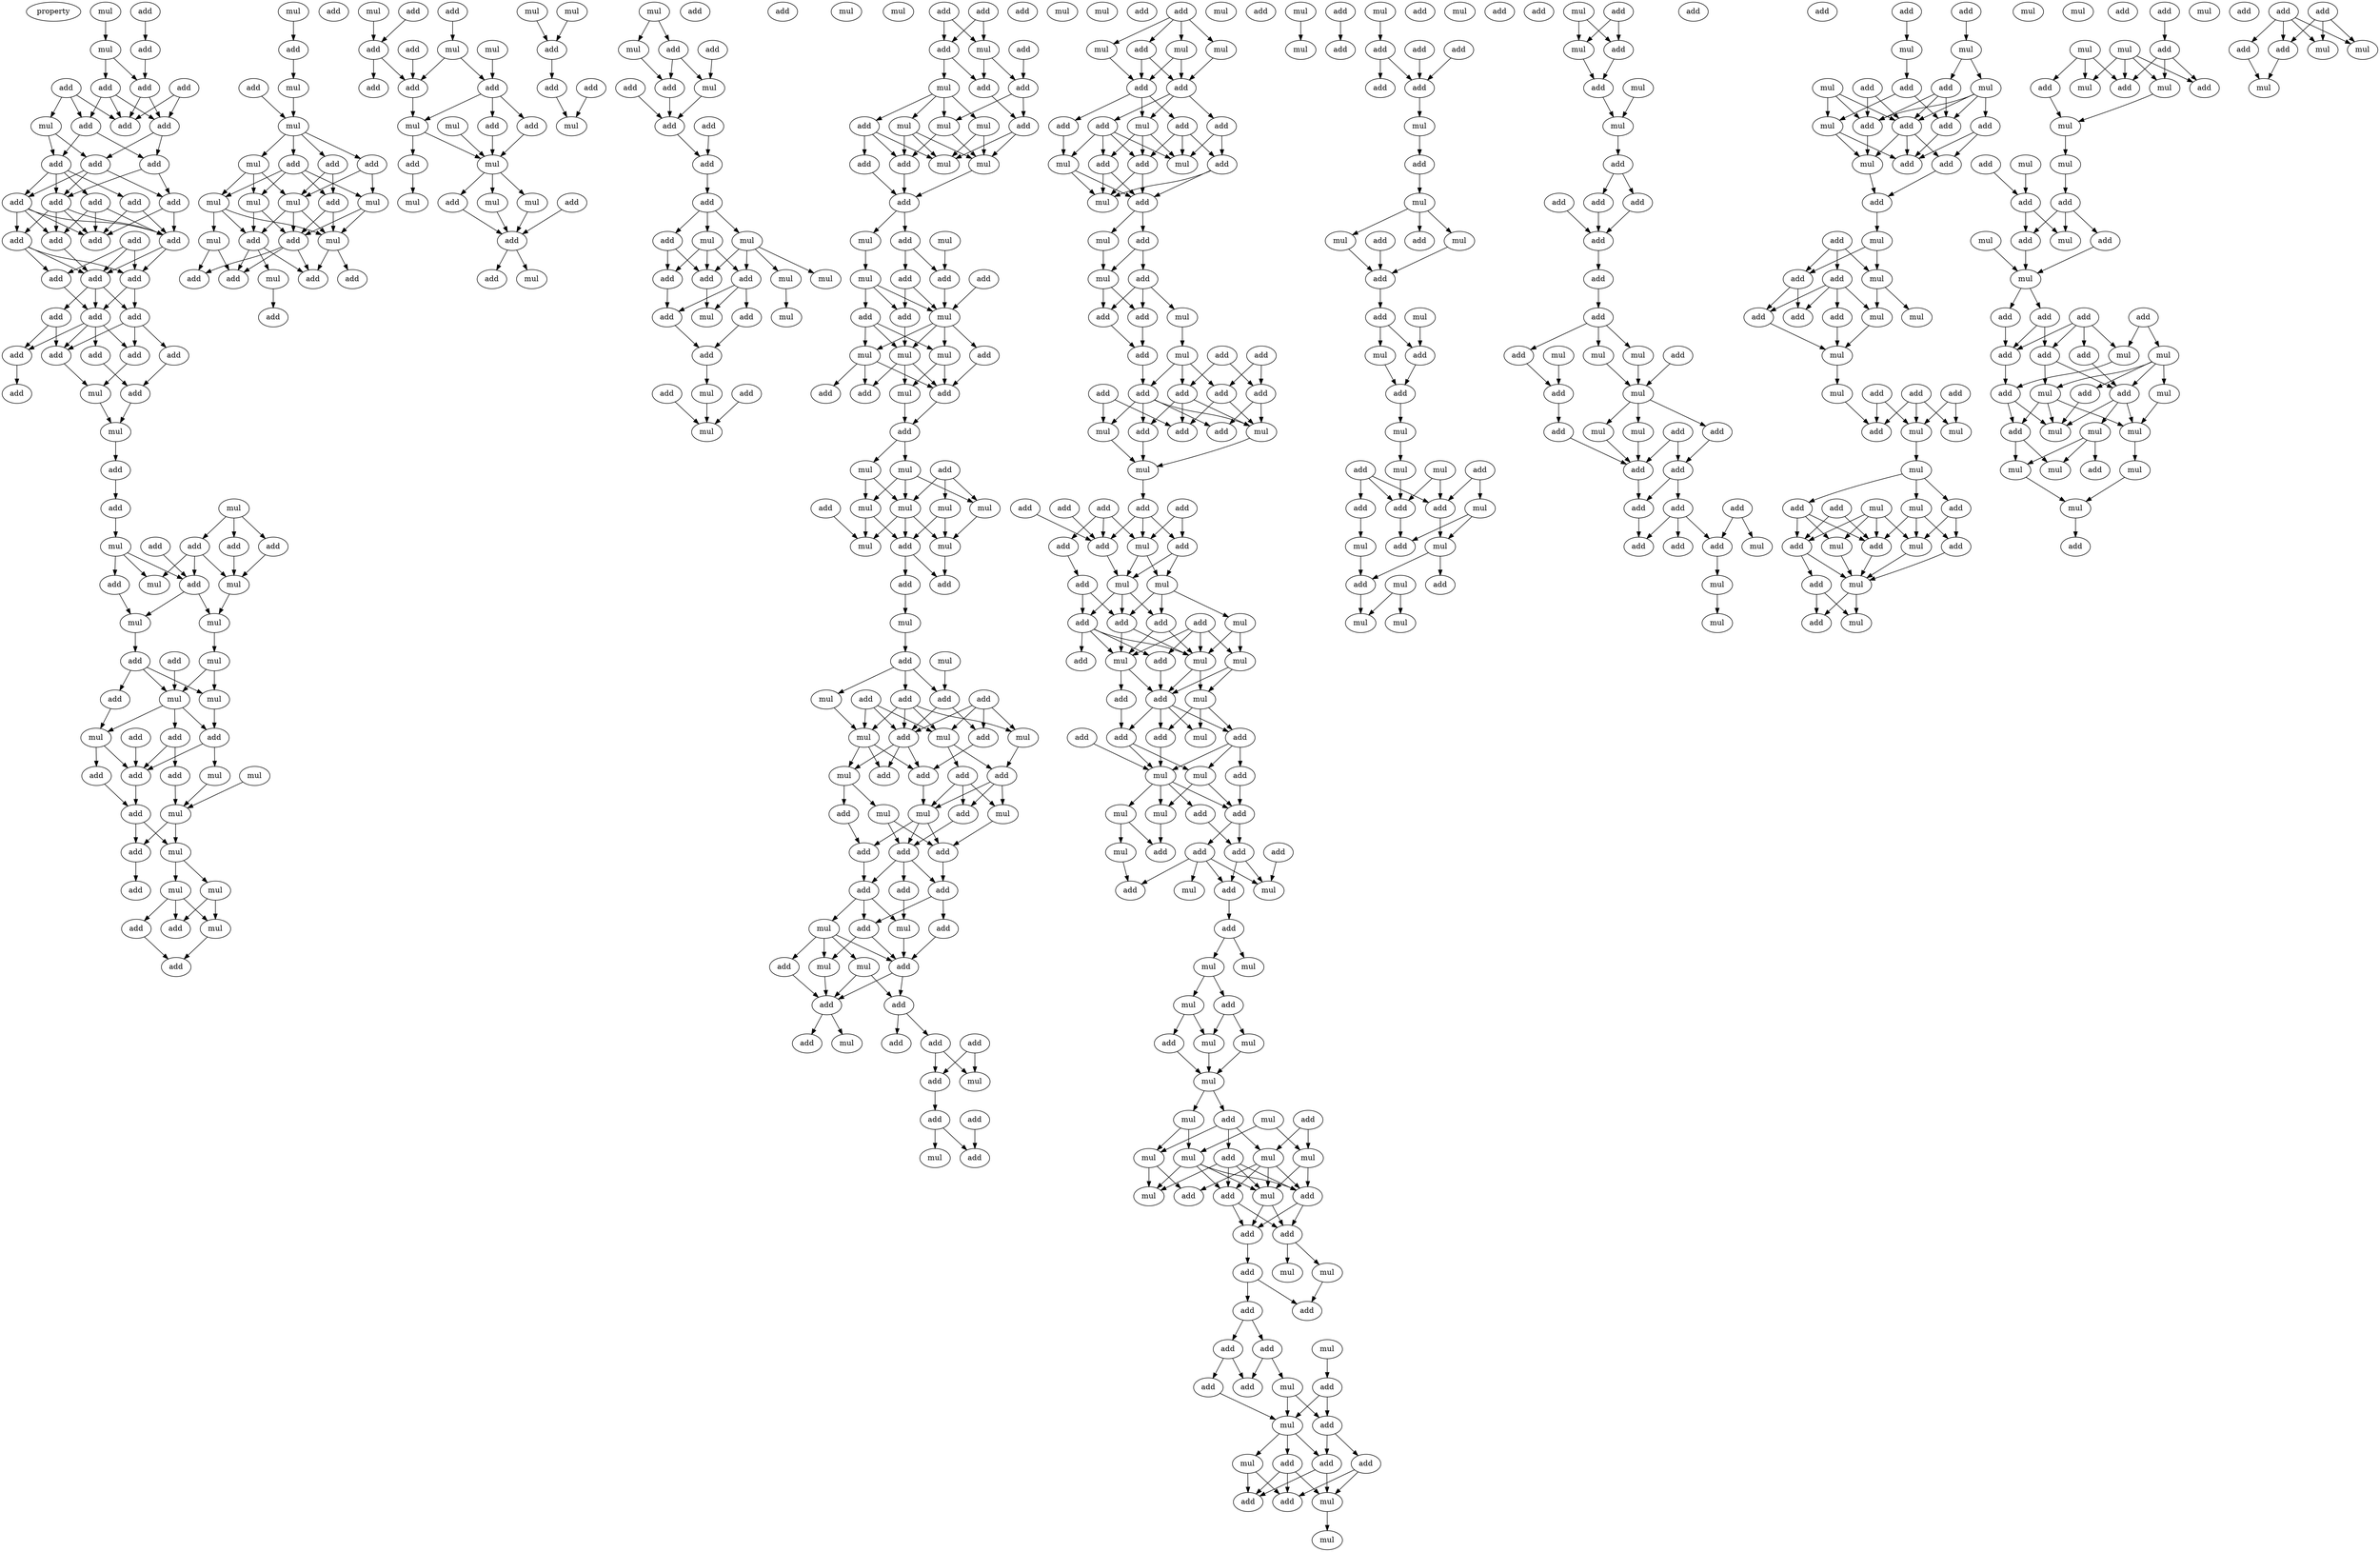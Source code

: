 digraph {
    node [fontcolor=black]
    property [mul=2,lf=1.6]
    0 [ label = mul ];
    1 [ label = add ];
    2 [ label = mul ];
    3 [ label = add ];
    4 [ label = add ];
    5 [ label = add ];
    6 [ label = add ];
    7 [ label = add ];
    8 [ label = add ];
    9 [ label = add ];
    10 [ label = mul ];
    11 [ label = add ];
    12 [ label = add ];
    13 [ label = add ];
    14 [ label = add ];
    15 [ label = add ];
    16 [ label = add ];
    17 [ label = add ];
    18 [ label = add ];
    19 [ label = add ];
    20 [ label = add ];
    21 [ label = add ];
    22 [ label = add ];
    23 [ label = add ];
    24 [ label = add ];
    25 [ label = add ];
    26 [ label = add ];
    27 [ label = add ];
    28 [ label = add ];
    29 [ label = add ];
    30 [ label = add ];
    31 [ label = add ];
    32 [ label = add ];
    33 [ label = add ];
    34 [ label = add ];
    35 [ label = add ];
    36 [ label = add ];
    37 [ label = add ];
    38 [ label = mul ];
    39 [ label = mul ];
    40 [ label = add ];
    41 [ label = mul ];
    42 [ label = add ];
    43 [ label = add ];
    44 [ label = add ];
    45 [ label = add ];
    46 [ label = mul ];
    47 [ label = add ];
    48 [ label = add ];
    49 [ label = add ];
    50 [ label = mul ];
    51 [ label = mul ];
    52 [ label = mul ];
    53 [ label = mul ];
    54 [ label = add ];
    55 [ label = mul ];
    56 [ label = add ];
    57 [ label = mul ];
    58 [ label = add ];
    59 [ label = mul ];
    60 [ label = add ];
    61 [ label = add ];
    62 [ label = mul ];
    63 [ label = add ];
    64 [ label = mul ];
    65 [ label = mul ];
    66 [ label = add ];
    67 [ label = add ];
    68 [ label = add ];
    69 [ label = add ];
    70 [ label = mul ];
    71 [ label = add ];
    72 [ label = mul ];
    73 [ label = mul ];
    74 [ label = add ];
    75 [ label = mul ];
    76 [ label = mul ];
    77 [ label = add ];
    78 [ label = add ];
    79 [ label = mul ];
    80 [ label = add ];
    81 [ label = add ];
    82 [ label = add ];
    83 [ label = add ];
    84 [ label = mul ];
    85 [ label = mul ];
    86 [ label = add ];
    87 [ label = add ];
    88 [ label = add ];
    89 [ label = mul ];
    90 [ label = mul ];
    91 [ label = mul ];
    92 [ label = mul ];
    93 [ label = add ];
    94 [ label = mul ];
    95 [ label = mul ];
    96 [ label = add ];
    97 [ label = add ];
    98 [ label = mul ];
    99 [ label = add ];
    100 [ label = mul ];
    101 [ label = add ];
    102 [ label = add ];
    103 [ label = add ];
    104 [ label = add ];
    105 [ label = mul ];
    106 [ label = add ];
    107 [ label = add ];
    108 [ label = add ];
    109 [ label = mul ];
    110 [ label = add ];
    111 [ label = mul ];
    112 [ label = add ];
    113 [ label = add ];
    114 [ label = add ];
    115 [ label = mul ];
    116 [ label = add ];
    117 [ label = add ];
    118 [ label = mul ];
    119 [ label = add ];
    120 [ label = mul ];
    121 [ label = add ];
    122 [ label = mul ];
    123 [ label = add ];
    124 [ label = mul ];
    125 [ label = mul ];
    126 [ label = add ];
    127 [ label = mul ];
    128 [ label = add ];
    129 [ label = mul ];
    130 [ label = mul ];
    131 [ label = add ];
    132 [ label = add ];
    133 [ label = add ];
    134 [ label = mul ];
    135 [ label = mul ];
    136 [ label = add ];
    137 [ label = mul ];
    138 [ label = add ];
    139 [ label = add ];
    140 [ label = add ];
    141 [ label = mul ];
    142 [ label = add ];
    143 [ label = add ];
    144 [ label = add ];
    145 [ label = add ];
    146 [ label = add ];
    147 [ label = add ];
    148 [ label = mul ];
    149 [ label = add ];
    150 [ label = mul ];
    151 [ label = add ];
    152 [ label = add ];
    153 [ label = mul ];
    154 [ label = add ];
    155 [ label = mul ];
    156 [ label = mul ];
    157 [ label = mul ];
    158 [ label = add ];
    159 [ label = add ];
    160 [ label = add ];
    161 [ label = mul ];
    162 [ label = add ];
    163 [ label = mul ];
    164 [ label = add ];
    165 [ label = mul ];
    166 [ label = mul ];
    167 [ label = add ];
    168 [ label = add ];
    169 [ label = add ];
    170 [ label = mul ];
    171 [ label = add ];
    172 [ label = add ];
    173 [ label = add ];
    174 [ label = mul ];
    175 [ label = mul ];
    176 [ label = mul ];
    177 [ label = add ];
    178 [ label = add ];
    179 [ label = mul ];
    180 [ label = add ];
    181 [ label = mul ];
    182 [ label = add ];
    183 [ label = mul ];
    184 [ label = add ];
    185 [ label = add ];
    186 [ label = mul ];
    187 [ label = mul ];
    188 [ label = add ];
    189 [ label = add ];
    190 [ label = mul ];
    191 [ label = add ];
    192 [ label = add ];
    193 [ label = add ];
    194 [ label = mul ];
    195 [ label = mul ];
    196 [ label = add ];
    197 [ label = mul ];
    198 [ label = mul ];
    199 [ label = add ];
    200 [ label = mul ];
    201 [ label = add ];
    202 [ label = add ];
    203 [ label = add ];
    204 [ label = mul ];
    205 [ label = add ];
    206 [ label = mul ];
    207 [ label = mul ];
    208 [ label = mul ];
    209 [ label = add ];
    210 [ label = mul ];
    211 [ label = mul ];
    212 [ label = add ];
    213 [ label = mul ];
    214 [ label = mul ];
    215 [ label = add ];
    216 [ label = add ];
    217 [ label = add ];
    218 [ label = mul ];
    219 [ label = mul ];
    220 [ label = mul ];
    221 [ label = add ];
    222 [ label = add ];
    223 [ label = add ];
    224 [ label = add ];
    225 [ label = mul ];
    226 [ label = add ];
    227 [ label = add ];
    228 [ label = mul ];
    229 [ label = add ];
    230 [ label = mul ];
    231 [ label = mul ];
    232 [ label = add ];
    233 [ label = add ];
    234 [ label = mul ];
    235 [ label = add ];
    236 [ label = add ];
    237 [ label = add ];
    238 [ label = mul ];
    239 [ label = mul ];
    240 [ label = mul ];
    241 [ label = add ];
    242 [ label = add ];
    243 [ label = add ];
    244 [ label = add ];
    245 [ label = add ];
    246 [ label = add ];
    247 [ label = add ];
    248 [ label = add ];
    249 [ label = add ];
    250 [ label = mul ];
    251 [ label = mul ];
    252 [ label = mul ];
    253 [ label = add ];
    254 [ label = mul ];
    255 [ label = add ];
    256 [ label = add ];
    257 [ label = add ];
    258 [ label = add ];
    259 [ label = add ];
    260 [ label = add ];
    261 [ label = mul ];
    262 [ label = add ];
    263 [ label = add ];
    264 [ label = mul ];
    265 [ label = add ];
    266 [ label = add ];
    267 [ label = mul ];
    268 [ label = mul ];
    269 [ label = add ];
    270 [ label = add ];
    271 [ label = add ];
    272 [ label = add ];
    273 [ label = mul ];
    274 [ label = mul ];
    275 [ label = mul ];
    276 [ label = add ];
    277 [ label = add ];
    278 [ label = add ];
    279 [ label = add ];
    280 [ label = mul ];
    281 [ label = add ];
    282 [ label = add ];
    283 [ label = mul ];
    284 [ label = add ];
    285 [ label = add ];
    286 [ label = mul ];
    287 [ label = add ];
    288 [ label = mul ];
    289 [ label = add ];
    290 [ label = add ];
    291 [ label = mul ];
    292 [ label = add ];
    293 [ label = mul ];
    294 [ label = add ];
    295 [ label = add ];
    296 [ label = mul ];
    297 [ label = add ];
    298 [ label = add ];
    299 [ label = add ];
    300 [ label = mul ];
    301 [ label = add ];
    302 [ label = add ];
    303 [ label = add ];
    304 [ label = add ];
    305 [ label = add ];
    306 [ label = add ];
    307 [ label = add ];
    308 [ label = mul ];
    309 [ label = add ];
    310 [ label = mul ];
    311 [ label = mul ];
    312 [ label = add ];
    313 [ label = add ];
    314 [ label = add ];
    315 [ label = add ];
    316 [ label = add ];
    317 [ label = add ];
    318 [ label = add ];
    319 [ label = mul ];
    320 [ label = add ];
    321 [ label = mul ];
    322 [ label = add ];
    323 [ label = mul ];
    324 [ label = add ];
    325 [ label = add ];
    326 [ label = add ];
    327 [ label = add ];
    328 [ label = mul ];
    329 [ label = mul ];
    330 [ label = add ];
    331 [ label = add ];
    332 [ label = mul ];
    333 [ label = mul ];
    334 [ label = mul ];
    335 [ label = add ];
    336 [ label = add ];
    337 [ label = mul ];
    338 [ label = add ];
    339 [ label = add ];
    340 [ label = add ];
    341 [ label = add ];
    342 [ label = mul ];
    343 [ label = mul ];
    344 [ label = add ];
    345 [ label = add ];
    346 [ label = mul ];
    347 [ label = add ];
    348 [ label = mul ];
    349 [ label = add ];
    350 [ label = add ];
    351 [ label = add ];
    352 [ label = mul ];
    353 [ label = add ];
    354 [ label = mul ];
    355 [ label = add ];
    356 [ label = mul ];
    357 [ label = mul ];
    358 [ label = add ];
    359 [ label = add ];
    360 [ label = mul ];
    361 [ label = mul ];
    362 [ label = mul ];
    363 [ label = add ];
    364 [ label = add ];
    365 [ label = mul ];
    366 [ label = mul ];
    367 [ label = mul ];
    368 [ label = mul ];
    369 [ label = add ];
    370 [ label = mul ];
    371 [ label = add ];
    372 [ label = mul ];
    373 [ label = mul ];
    374 [ label = mul ];
    375 [ label = mul ];
    376 [ label = add ];
    377 [ label = mul ];
    378 [ label = add ];
    379 [ label = add ];
    380 [ label = mul ];
    381 [ label = add ];
    382 [ label = add ];
    383 [ label = add ];
    384 [ label = add ];
    385 [ label = mul ];
    386 [ label = mul ];
    387 [ label = add ];
    388 [ label = add ];
    389 [ label = add ];
    390 [ label = add ];
    391 [ label = mul ];
    392 [ label = add ];
    393 [ label = mul ];
    394 [ label = add ];
    395 [ label = add ];
    396 [ label = add ];
    397 [ label = mul ];
    398 [ label = add ];
    399 [ label = add ];
    400 [ label = add ];
    401 [ label = add ];
    402 [ label = mul ];
    403 [ label = add ];
    404 [ label = mul ];
    405 [ label = add ];
    406 [ label = mul ];
    407 [ label = mul ];
    408 [ label = mul ];
    409 [ label = add ];
    410 [ label = mul ];
    411 [ label = add ];
    412 [ label = add ];
    413 [ label = add ];
    414 [ label = add ];
    415 [ label = add ];
    416 [ label = add ];
    417 [ label = mul ];
    418 [ label = add ];
    419 [ label = add ];
    420 [ label = mul ];
    421 [ label = add ];
    422 [ label = mul ];
    423 [ label = add ];
    424 [ label = mul ];
    425 [ label = mul ];
    426 [ label = add ];
    427 [ label = add ];
    428 [ label = mul ];
    429 [ label = add ];
    430 [ label = mul ];
    431 [ label = add ];
    432 [ label = add ];
    433 [ label = add ];
    434 [ label = mul ];
    435 [ label = mul ];
    436 [ label = mul ];
    437 [ label = add ];
    438 [ label = add ];
    439 [ label = add ];
    440 [ label = mul ];
    441 [ label = add ];
    442 [ label = add ];
    443 [ label = mul ];
    444 [ label = add ];
    445 [ label = mul ];
    446 [ label = add ];
    447 [ label = add ];
    448 [ label = mul ];
    449 [ label = mul ];
    450 [ label = mul ];
    451 [ label = add ];
    452 [ label = mul ];
    453 [ label = mul ];
    454 [ label = add ];
    455 [ label = add ];
    456 [ label = mul ];
    457 [ label = mul ];
    458 [ label = add ];
    459 [ label = add ];
    460 [ label = add ];
    461 [ label = add ];
    462 [ label = add ];
    463 [ label = add ];
    464 [ label = add ];
    465 [ label = add ];
    466 [ label = add ];
    467 [ label = mul ];
    468 [ label = mul ];
    469 [ label = mul ];
    470 [ label = add ];
    471 [ label = add ];
    472 [ label = mul ];
    473 [ label = add ];
    474 [ label = add ];
    475 [ label = mul ];
    476 [ label = mul ];
    477 [ label = add ];
    478 [ label = add ];
    479 [ label = add ];
    480 [ label = add ];
    481 [ label = add ];
    482 [ label = add ];
    483 [ label = add ];
    484 [ label = add ];
    485 [ label = add ];
    486 [ label = mul ];
    487 [ label = add ];
    488 [ label = mul ];
    489 [ label = mul ];
    490 [ label = add ];
    491 [ label = add ];
    492 [ label = mul ];
    493 [ label = mul ];
    494 [ label = add ];
    495 [ label = mul ];
    496 [ label = mul ];
    497 [ label = add ];
    498 [ label = add ];
    499 [ label = mul ];
    500 [ label = add ];
    501 [ label = add ];
    502 [ label = add ];
    503 [ label = add ];
    504 [ label = add ];
    505 [ label = mul ];
    506 [ label = add ];
    507 [ label = add ];
    508 [ label = add ];
    509 [ label = mul ];
    510 [ label = mul ];
    511 [ label = add ];
    512 [ label = mul ];
    513 [ label = add ];
    514 [ label = mul ];
    515 [ label = add ];
    516 [ label = add ];
    517 [ label = add ];
    518 [ label = mul ];
    519 [ label = mul ];
    520 [ label = add ];
    521 [ label = add ];
    522 [ label = add ];
    523 [ label = mul ];
    524 [ label = add ];
    525 [ label = mul ];
    526 [ label = mul ];
    527 [ label = mul ];
    528 [ label = mul ];
    529 [ label = add ];
    530 [ label = mul ];
    531 [ label = add ];
    532 [ label = add ];
    533 [ label = add ];
    534 [ label = mul ];
    535 [ label = mul ];
    536 [ label = add ];
    537 [ label = add ];
    538 [ label = add ];
    539 [ label = mul ];
    540 [ label = mul ];
    541 [ label = add ];
    542 [ label = mul ];
    543 [ label = add ];
    544 [ label = add ];
    545 [ label = add ];
    546 [ label = mul ];
    547 [ label = mul ];
    548 [ label = mul ];
    549 [ label = add ];
    550 [ label = add ];
    551 [ label = mul ];
    552 [ label = add ];
    553 [ label = mul ];
    554 [ label = mul ];
    555 [ label = mul ];
    556 [ label = mul ];
    557 [ label = add ];
    558 [ label = add ];
    559 [ label = add ];
    560 [ label = add ];
    561 [ label = add ];
    562 [ label = mul ];
    563 [ label = add ];
    564 [ label = mul ];
    565 [ label = mul ];
    566 [ label = add ];
    567 [ label = add ];
    568 [ label = add ];
    569 [ label = add ];
    570 [ label = add ];
    571 [ label = mul ];
    572 [ label = add ];
    573 [ label = add ];
    574 [ label = mul ];
    575 [ label = add ];
    576 [ label = add ];
    577 [ label = mul ];
    578 [ label = mul ];
    579 [ label = add ];
    580 [ label = mul ];
    581 [ label = mul ];
    582 [ label = add ];
    583 [ label = mul ];
    584 [ label = mul ];
    585 [ label = add ];
    586 [ label = mul ];
    587 [ label = mul ];
    588 [ label = mul ];
    589 [ label = add ];
    590 [ label = add ];
    591 [ label = add ];
    592 [ label = add ];
    593 [ label = mul ];
    594 [ label = add ];
    595 [ label = mul ];
    596 [ label = mul ];
    0 -> 2 [ name = 0 ];
    1 -> 3 [ name = 1 ];
    2 -> 5 [ name = 2 ];
    2 -> 6 [ name = 3 ];
    3 -> 6 [ name = 4 ];
    4 -> 9 [ name = 5 ];
    4 -> 11 [ name = 6 ];
    5 -> 8 [ name = 7 ];
    5 -> 9 [ name = 8 ];
    5 -> 11 [ name = 9 ];
    6 -> 9 [ name = 10 ];
    6 -> 11 [ name = 11 ];
    7 -> 8 [ name = 12 ];
    7 -> 9 [ name = 13 ];
    7 -> 10 [ name = 14 ];
    8 -> 12 [ name = 15 ];
    8 -> 14 [ name = 16 ];
    10 -> 12 [ name = 17 ];
    10 -> 13 [ name = 18 ];
    11 -> 13 [ name = 19 ];
    11 -> 14 [ name = 20 ];
    12 -> 15 [ name = 21 ];
    12 -> 16 [ name = 22 ];
    12 -> 18 [ name = 23 ];
    12 -> 19 [ name = 24 ];
    13 -> 15 [ name = 25 ];
    13 -> 16 [ name = 26 ];
    13 -> 17 [ name = 27 ];
    14 -> 16 [ name = 28 ];
    14 -> 17 [ name = 29 ];
    15 -> 20 [ name = 30 ];
    15 -> 21 [ name = 31 ];
    15 -> 22 [ name = 32 ];
    15 -> 24 [ name = 33 ];
    16 -> 20 [ name = 34 ];
    16 -> 21 [ name = 35 ];
    16 -> 22 [ name = 36 ];
    16 -> 24 [ name = 37 ];
    17 -> 21 [ name = 38 ];
    17 -> 24 [ name = 39 ];
    18 -> 21 [ name = 40 ];
    18 -> 24 [ name = 41 ];
    19 -> 21 [ name = 42 ];
    19 -> 22 [ name = 43 ];
    19 -> 24 [ name = 44 ];
    20 -> 25 [ name = 45 ];
    20 -> 26 [ name = 46 ];
    20 -> 27 [ name = 47 ];
    22 -> 26 [ name = 48 ];
    23 -> 25 [ name = 49 ];
    23 -> 26 [ name = 50 ];
    23 -> 27 [ name = 51 ];
    24 -> 25 [ name = 52 ];
    24 -> 26 [ name = 53 ];
    25 -> 28 [ name = 54 ];
    25 -> 30 [ name = 55 ];
    26 -> 28 [ name = 56 ];
    26 -> 29 [ name = 57 ];
    26 -> 30 [ name = 58 ];
    27 -> 28 [ name = 59 ];
    28 -> 31 [ name = 60 ];
    28 -> 32 [ name = 61 ];
    28 -> 33 [ name = 62 ];
    28 -> 35 [ name = 63 ];
    29 -> 32 [ name = 64 ];
    29 -> 35 [ name = 65 ];
    30 -> 33 [ name = 66 ];
    30 -> 34 [ name = 67 ];
    30 -> 35 [ name = 68 ];
    31 -> 36 [ name = 69 ];
    32 -> 37 [ name = 70 ];
    33 -> 38 [ name = 71 ];
    34 -> 36 [ name = 72 ];
    35 -> 38 [ name = 73 ];
    36 -> 39 [ name = 74 ];
    38 -> 39 [ name = 75 ];
    39 -> 40 [ name = 76 ];
    40 -> 42 [ name = 77 ];
    41 -> 44 [ name = 78 ];
    41 -> 45 [ name = 79 ];
    41 -> 47 [ name = 80 ];
    42 -> 46 [ name = 81 ];
    43 -> 49 [ name = 82 ];
    44 -> 49 [ name = 83 ];
    44 -> 50 [ name = 84 ];
    44 -> 51 [ name = 85 ];
    45 -> 50 [ name = 86 ];
    46 -> 48 [ name = 87 ];
    46 -> 49 [ name = 88 ];
    46 -> 51 [ name = 89 ];
    47 -> 50 [ name = 90 ];
    48 -> 52 [ name = 91 ];
    49 -> 52 [ name = 92 ];
    49 -> 53 [ name = 93 ];
    50 -> 53 [ name = 94 ];
    52 -> 54 [ name = 95 ];
    53 -> 55 [ name = 96 ];
    54 -> 57 [ name = 97 ];
    54 -> 58 [ name = 98 ];
    54 -> 59 [ name = 99 ];
    55 -> 57 [ name = 100 ];
    55 -> 59 [ name = 101 ];
    56 -> 57 [ name = 102 ];
    57 -> 61 [ name = 103 ];
    57 -> 62 [ name = 104 ];
    57 -> 63 [ name = 105 ];
    58 -> 62 [ name = 106 ];
    59 -> 63 [ name = 107 ];
    60 -> 66 [ name = 108 ];
    61 -> 66 [ name = 109 ];
    61 -> 67 [ name = 110 ];
    62 -> 66 [ name = 111 ];
    62 -> 68 [ name = 112 ];
    63 -> 64 [ name = 113 ];
    63 -> 66 [ name = 114 ];
    64 -> 70 [ name = 115 ];
    65 -> 70 [ name = 116 ];
    66 -> 69 [ name = 117 ];
    67 -> 70 [ name = 118 ];
    68 -> 69 [ name = 119 ];
    69 -> 71 [ name = 120 ];
    69 -> 72 [ name = 121 ];
    70 -> 71 [ name = 122 ];
    70 -> 72 [ name = 123 ];
    71 -> 74 [ name = 124 ];
    72 -> 73 [ name = 125 ];
    72 -> 75 [ name = 126 ];
    73 -> 76 [ name = 127 ];
    73 -> 77 [ name = 128 ];
    73 -> 78 [ name = 129 ];
    75 -> 76 [ name = 130 ];
    75 -> 78 [ name = 131 ];
    76 -> 80 [ name = 132 ];
    77 -> 80 [ name = 133 ];
    79 -> 81 [ name = 134 ];
    81 -> 84 [ name = 135 ];
    83 -> 85 [ name = 136 ];
    84 -> 85 [ name = 137 ];
    85 -> 86 [ name = 138 ];
    85 -> 87 [ name = 139 ];
    85 -> 88 [ name = 140 ];
    85 -> 89 [ name = 141 ];
    86 -> 90 [ name = 142 ];
    86 -> 91 [ name = 143 ];
    86 -> 92 [ name = 144 ];
    86 -> 93 [ name = 145 ];
    87 -> 93 [ name = 146 ];
    87 -> 94 [ name = 147 ];
    88 -> 92 [ name = 148 ];
    88 -> 94 [ name = 149 ];
    89 -> 90 [ name = 150 ];
    89 -> 91 [ name = 151 ];
    89 -> 94 [ name = 152 ];
    90 -> 96 [ name = 153 ];
    90 -> 97 [ name = 154 ];
    91 -> 95 [ name = 155 ];
    91 -> 96 [ name = 156 ];
    91 -> 98 [ name = 157 ];
    92 -> 97 [ name = 158 ];
    92 -> 98 [ name = 159 ];
    93 -> 97 [ name = 160 ];
    93 -> 98 [ name = 161 ];
    94 -> 96 [ name = 162 ];
    94 -> 97 [ name = 163 ];
    94 -> 98 [ name = 164 ];
    95 -> 101 [ name = 165 ];
    95 -> 102 [ name = 166 ];
    96 -> 100 [ name = 167 ];
    96 -> 102 [ name = 168 ];
    96 -> 103 [ name = 169 ];
    97 -> 101 [ name = 170 ];
    97 -> 102 [ name = 171 ];
    97 -> 103 [ name = 172 ];
    98 -> 99 [ name = 173 ];
    98 -> 103 [ name = 174 ];
    100 -> 104 [ name = 175 ];
    105 -> 110 [ name = 176 ];
    106 -> 109 [ name = 177 ];
    107 -> 110 [ name = 178 ];
    108 -> 113 [ name = 179 ];
    109 -> 112 [ name = 180 ];
    109 -> 113 [ name = 181 ];
    110 -> 113 [ name = 182 ];
    110 -> 114 [ name = 183 ];
    111 -> 112 [ name = 184 ];
    112 -> 116 [ name = 185 ];
    112 -> 117 [ name = 186 ];
    112 -> 118 [ name = 187 ];
    113 -> 118 [ name = 188 ];
    115 -> 120 [ name = 189 ];
    116 -> 120 [ name = 190 ];
    117 -> 120 [ name = 191 ];
    118 -> 119 [ name = 192 ];
    118 -> 120 [ name = 193 ];
    119 -> 125 [ name = 194 ];
    120 -> 121 [ name = 195 ];
    120 -> 122 [ name = 196 ];
    120 -> 124 [ name = 197 ];
    121 -> 126 [ name = 198 ];
    122 -> 126 [ name = 199 ];
    123 -> 126 [ name = 200 ];
    124 -> 126 [ name = 201 ];
    126 -> 128 [ name = 202 ];
    126 -> 130 [ name = 203 ];
    127 -> 131 [ name = 204 ];
    129 -> 131 [ name = 205 ];
    131 -> 132 [ name = 206 ];
    132 -> 134 [ name = 207 ];
    133 -> 134 [ name = 208 ];
    135 -> 137 [ name = 209 ];
    135 -> 138 [ name = 210 ];
    136 -> 141 [ name = 211 ];
    137 -> 140 [ name = 212 ];
    138 -> 140 [ name = 213 ];
    138 -> 141 [ name = 214 ];
    139 -> 144 [ name = 215 ];
    140 -> 144 [ name = 216 ];
    141 -> 144 [ name = 217 ];
    144 -> 146 [ name = 218 ];
    145 -> 146 [ name = 219 ];
    146 -> 147 [ name = 220 ];
    147 -> 148 [ name = 221 ];
    147 -> 149 [ name = 222 ];
    147 -> 150 [ name = 223 ];
    148 -> 151 [ name = 224 ];
    148 -> 152 [ name = 225 ];
    148 -> 154 [ name = 226 ];
    149 -> 151 [ name = 227 ];
    149 -> 152 [ name = 228 ];
    150 -> 151 [ name = 229 ];
    150 -> 153 [ name = 230 ];
    150 -> 154 [ name = 231 ];
    150 -> 155 [ name = 232 ];
    151 -> 157 [ name = 233 ];
    152 -> 158 [ name = 234 ];
    154 -> 157 [ name = 235 ];
    154 -> 158 [ name = 236 ];
    154 -> 159 [ name = 237 ];
    155 -> 156 [ name = 238 ];
    158 -> 160 [ name = 239 ];
    159 -> 160 [ name = 240 ];
    160 -> 163 [ name = 241 ];
    162 -> 166 [ name = 242 ];
    163 -> 166 [ name = 243 ];
    164 -> 166 [ name = 244 ];
    167 -> 170 [ name = 245 ];
    167 -> 171 [ name = 246 ];
    168 -> 170 [ name = 247 ];
    168 -> 171 [ name = 248 ];
    169 -> 173 [ name = 249 ];
    170 -> 172 [ name = 250 ];
    170 -> 173 [ name = 251 ];
    171 -> 172 [ name = 252 ];
    171 -> 174 [ name = 253 ];
    172 -> 178 [ name = 254 ];
    173 -> 176 [ name = 255 ];
    173 -> 178 [ name = 256 ];
    174 -> 175 [ name = 257 ];
    174 -> 176 [ name = 258 ];
    174 -> 177 [ name = 259 ];
    174 -> 179 [ name = 260 ];
    175 -> 181 [ name = 261 ];
    175 -> 183 [ name = 262 ];
    176 -> 180 [ name = 263 ];
    176 -> 183 [ name = 264 ];
    177 -> 180 [ name = 265 ];
    177 -> 181 [ name = 266 ];
    177 -> 182 [ name = 267 ];
    178 -> 181 [ name = 268 ];
    178 -> 183 [ name = 269 ];
    179 -> 180 [ name = 270 ];
    179 -> 181 [ name = 271 ];
    179 -> 183 [ name = 272 ];
    180 -> 184 [ name = 273 ];
    182 -> 184 [ name = 274 ];
    183 -> 184 [ name = 275 ];
    184 -> 185 [ name = 276 ];
    184 -> 187 [ name = 277 ];
    185 -> 188 [ name = 278 ];
    185 -> 189 [ name = 279 ];
    186 -> 189 [ name = 280 ];
    187 -> 190 [ name = 281 ];
    188 -> 192 [ name = 282 ];
    188 -> 194 [ name = 283 ];
    189 -> 194 [ name = 284 ];
    190 -> 192 [ name = 285 ];
    190 -> 193 [ name = 286 ];
    190 -> 194 [ name = 287 ];
    191 -> 194 [ name = 288 ];
    192 -> 195 [ name = 289 ];
    193 -> 195 [ name = 290 ];
    193 -> 197 [ name = 291 ];
    193 -> 198 [ name = 292 ];
    194 -> 195 [ name = 293 ];
    194 -> 196 [ name = 294 ];
    194 -> 197 [ name = 295 ];
    194 -> 198 [ name = 296 ];
    195 -> 200 [ name = 297 ];
    195 -> 201 [ name = 298 ];
    195 -> 202 [ name = 299 ];
    196 -> 201 [ name = 300 ];
    197 -> 199 [ name = 301 ];
    197 -> 201 [ name = 302 ];
    197 -> 202 [ name = 303 ];
    198 -> 200 [ name = 304 ];
    198 -> 201 [ name = 305 ];
    200 -> 203 [ name = 306 ];
    201 -> 203 [ name = 307 ];
    203 -> 204 [ name = 308 ];
    203 -> 206 [ name = 309 ];
    204 -> 207 [ name = 310 ];
    204 -> 208 [ name = 311 ];
    204 -> 210 [ name = 312 ];
    205 -> 208 [ name = 313 ];
    205 -> 210 [ name = 314 ];
    205 -> 211 [ name = 315 ];
    206 -> 207 [ name = 316 ];
    206 -> 208 [ name = 317 ];
    207 -> 212 [ name = 318 ];
    207 -> 214 [ name = 319 ];
    208 -> 212 [ name = 320 ];
    208 -> 213 [ name = 321 ];
    208 -> 214 [ name = 322 ];
    209 -> 214 [ name = 323 ];
    210 -> 213 [ name = 324 ];
    211 -> 212 [ name = 325 ];
    211 -> 213 [ name = 326 ];
    212 -> 215 [ name = 327 ];
    212 -> 216 [ name = 328 ];
    213 -> 215 [ name = 329 ];
    216 -> 218 [ name = 330 ];
    218 -> 221 [ name = 331 ];
    220 -> 224 [ name = 332 ];
    221 -> 224 [ name = 333 ];
    221 -> 225 [ name = 334 ];
    221 -> 226 [ name = 335 ];
    222 -> 228 [ name = 336 ];
    222 -> 229 [ name = 337 ];
    222 -> 230 [ name = 338 ];
    223 -> 227 [ name = 339 ];
    223 -> 228 [ name = 340 ];
    223 -> 229 [ name = 341 ];
    223 -> 231 [ name = 342 ];
    224 -> 227 [ name = 343 ];
    224 -> 229 [ name = 344 ];
    225 -> 230 [ name = 345 ];
    226 -> 228 [ name = 346 ];
    226 -> 229 [ name = 347 ];
    226 -> 230 [ name = 348 ];
    226 -> 231 [ name = 349 ];
    227 -> 235 [ name = 350 ];
    228 -> 232 [ name = 351 ];
    228 -> 236 [ name = 352 ];
    229 -> 233 [ name = 353 ];
    229 -> 234 [ name = 354 ];
    229 -> 235 [ name = 355 ];
    230 -> 233 [ name = 356 ];
    230 -> 234 [ name = 357 ];
    230 -> 235 [ name = 358 ];
    231 -> 232 [ name = 359 ];
    232 -> 237 [ name = 360 ];
    232 -> 239 [ name = 361 ];
    232 -> 240 [ name = 362 ];
    234 -> 238 [ name = 363 ];
    234 -> 241 [ name = 364 ];
    235 -> 239 [ name = 365 ];
    236 -> 237 [ name = 366 ];
    236 -> 239 [ name = 367 ];
    236 -> 240 [ name = 368 ];
    237 -> 244 [ name = 369 ];
    238 -> 243 [ name = 370 ];
    238 -> 244 [ name = 371 ];
    239 -> 242 [ name = 372 ];
    239 -> 243 [ name = 373 ];
    239 -> 244 [ name = 374 ];
    240 -> 243 [ name = 375 ];
    241 -> 242 [ name = 376 ];
    242 -> 245 [ name = 377 ];
    243 -> 247 [ name = 378 ];
    244 -> 245 [ name = 379 ];
    244 -> 246 [ name = 380 ];
    244 -> 247 [ name = 381 ];
    245 -> 249 [ name = 382 ];
    245 -> 250 [ name = 383 ];
    245 -> 251 [ name = 384 ];
    246 -> 251 [ name = 385 ];
    247 -> 248 [ name = 386 ];
    247 -> 249 [ name = 387 ];
    248 -> 253 [ name = 388 ];
    249 -> 252 [ name = 389 ];
    249 -> 253 [ name = 390 ];
    250 -> 252 [ name = 391 ];
    250 -> 253 [ name = 392 ];
    250 -> 254 [ name = 393 ];
    250 -> 255 [ name = 394 ];
    251 -> 253 [ name = 395 ];
    252 -> 257 [ name = 396 ];
    253 -> 256 [ name = 397 ];
    253 -> 257 [ name = 398 ];
    254 -> 256 [ name = 399 ];
    254 -> 257 [ name = 400 ];
    255 -> 257 [ name = 401 ];
    256 -> 258 [ name = 402 ];
    256 -> 262 [ name = 403 ];
    257 -> 259 [ name = 404 ];
    257 -> 261 [ name = 405 ];
    258 -> 263 [ name = 406 ];
    258 -> 264 [ name = 407 ];
    260 -> 263 [ name = 408 ];
    260 -> 264 [ name = 409 ];
    263 -> 266 [ name = 410 ];
    265 -> 269 [ name = 411 ];
    266 -> 267 [ name = 412 ];
    266 -> 269 [ name = 413 ];
    271 -> 272 [ name = 414 ];
    271 -> 273 [ name = 415 ];
    271 -> 274 [ name = 416 ];
    271 -> 275 [ name = 417 ];
    272 -> 276 [ name = 418 ];
    272 -> 277 [ name = 419 ];
    273 -> 277 [ name = 420 ];
    274 -> 276 [ name = 421 ];
    274 -> 277 [ name = 422 ];
    275 -> 276 [ name = 423 ];
    276 -> 279 [ name = 424 ];
    276 -> 280 [ name = 425 ];
    276 -> 281 [ name = 426 ];
    277 -> 278 [ name = 427 ];
    277 -> 280 [ name = 428 ];
    277 -> 282 [ name = 429 ];
    278 -> 283 [ name = 430 ];
    278 -> 285 [ name = 431 ];
    278 -> 286 [ name = 432 ];
    278 -> 287 [ name = 433 ];
    279 -> 286 [ name = 434 ];
    280 -> 283 [ name = 435 ];
    280 -> 285 [ name = 436 ];
    280 -> 287 [ name = 437 ];
    281 -> 283 [ name = 438 ];
    281 -> 284 [ name = 439 ];
    281 -> 285 [ name = 440 ];
    282 -> 283 [ name = 441 ];
    282 -> 284 [ name = 442 ];
    284 -> 288 [ name = 443 ];
    284 -> 289 [ name = 444 ];
    285 -> 288 [ name = 445 ];
    285 -> 289 [ name = 446 ];
    286 -> 288 [ name = 447 ];
    286 -> 289 [ name = 448 ];
    287 -> 288 [ name = 449 ];
    287 -> 289 [ name = 450 ];
    289 -> 290 [ name = 451 ];
    289 -> 291 [ name = 452 ];
    290 -> 292 [ name = 453 ];
    290 -> 293 [ name = 454 ];
    291 -> 293 [ name = 455 ];
    292 -> 294 [ name = 456 ];
    292 -> 295 [ name = 457 ];
    292 -> 296 [ name = 458 ];
    293 -> 294 [ name = 459 ];
    293 -> 295 [ name = 460 ];
    294 -> 297 [ name = 461 ];
    295 -> 297 [ name = 462 ];
    296 -> 300 [ name = 463 ];
    297 -> 302 [ name = 464 ];
    298 -> 301 [ name = 465 ];
    298 -> 303 [ name = 466 ];
    299 -> 301 [ name = 467 ];
    299 -> 305 [ name = 468 ];
    300 -> 302 [ name = 469 ];
    300 -> 303 [ name = 470 ];
    300 -> 305 [ name = 471 ];
    301 -> 307 [ name = 472 ];
    301 -> 308 [ name = 473 ];
    302 -> 307 [ name = 474 ];
    302 -> 308 [ name = 475 ];
    302 -> 309 [ name = 476 ];
    302 -> 310 [ name = 477 ];
    303 -> 306 [ name = 478 ];
    303 -> 308 [ name = 479 ];
    304 -> 306 [ name = 480 ];
    304 -> 310 [ name = 481 ];
    305 -> 306 [ name = 482 ];
    305 -> 308 [ name = 483 ];
    305 -> 309 [ name = 484 ];
    308 -> 311 [ name = 485 ];
    309 -> 311 [ name = 486 ];
    310 -> 311 [ name = 487 ];
    311 -> 312 [ name = 488 ];
    312 -> 317 [ name = 489 ];
    312 -> 319 [ name = 490 ];
    312 -> 320 [ name = 491 ];
    313 -> 317 [ name = 492 ];
    314 -> 317 [ name = 493 ];
    314 -> 318 [ name = 494 ];
    314 -> 319 [ name = 495 ];
    315 -> 317 [ name = 496 ];
    316 -> 319 [ name = 497 ];
    316 -> 320 [ name = 498 ];
    317 -> 321 [ name = 499 ];
    318 -> 322 [ name = 500 ];
    319 -> 321 [ name = 501 ];
    319 -> 323 [ name = 502 ];
    320 -> 321 [ name = 503 ];
    320 -> 323 [ name = 504 ];
    321 -> 324 [ name = 505 ];
    321 -> 325 [ name = 506 ];
    321 -> 327 [ name = 507 ];
    322 -> 324 [ name = 508 ];
    322 -> 327 [ name = 509 ];
    323 -> 324 [ name = 510 ];
    323 -> 325 [ name = 511 ];
    323 -> 328 [ name = 512 ];
    324 -> 329 [ name = 513 ];
    324 -> 332 [ name = 514 ];
    325 -> 329 [ name = 515 ];
    325 -> 332 [ name = 516 ];
    326 -> 329 [ name = 517 ];
    326 -> 331 [ name = 518 ];
    326 -> 332 [ name = 519 ];
    326 -> 333 [ name = 520 ];
    327 -> 329 [ name = 521 ];
    327 -> 330 [ name = 522 ];
    327 -> 331 [ name = 523 ];
    327 -> 332 [ name = 524 ];
    328 -> 332 [ name = 525 ];
    328 -> 333 [ name = 526 ];
    329 -> 335 [ name = 527 ];
    329 -> 336 [ name = 528 ];
    331 -> 335 [ name = 529 ];
    332 -> 334 [ name = 530 ];
    332 -> 335 [ name = 531 ];
    333 -> 334 [ name = 532 ];
    333 -> 335 [ name = 533 ];
    334 -> 337 [ name = 534 ];
    334 -> 338 [ name = 535 ];
    334 -> 340 [ name = 536 ];
    335 -> 337 [ name = 537 ];
    335 -> 338 [ name = 538 ];
    335 -> 339 [ name = 539 ];
    335 -> 340 [ name = 540 ];
    336 -> 339 [ name = 541 ];
    338 -> 343 [ name = 542 ];
    339 -> 342 [ name = 543 ];
    339 -> 343 [ name = 544 ];
    340 -> 342 [ name = 545 ];
    340 -> 343 [ name = 546 ];
    340 -> 344 [ name = 547 ];
    341 -> 343 [ name = 548 ];
    342 -> 345 [ name = 549 ];
    342 -> 346 [ name = 550 ];
    343 -> 345 [ name = 551 ];
    343 -> 346 [ name = 552 ];
    343 -> 347 [ name = 553 ];
    343 -> 348 [ name = 554 ];
    344 -> 345 [ name = 555 ];
    345 -> 349 [ name = 556 ];
    345 -> 350 [ name = 557 ];
    346 -> 353 [ name = 558 ];
    347 -> 350 [ name = 559 ];
    348 -> 352 [ name = 560 ];
    348 -> 353 [ name = 561 ];
    349 -> 354 [ name = 562 ];
    349 -> 355 [ name = 563 ];
    349 -> 356 [ name = 564 ];
    349 -> 358 [ name = 565 ];
    350 -> 354 [ name = 566 ];
    350 -> 358 [ name = 567 ];
    351 -> 354 [ name = 568 ];
    352 -> 355 [ name = 569 ];
    358 -> 359 [ name = 570 ];
    359 -> 360 [ name = 571 ];
    359 -> 361 [ name = 572 ];
    360 -> 362 [ name = 573 ];
    360 -> 363 [ name = 574 ];
    362 -> 364 [ name = 575 ];
    362 -> 366 [ name = 576 ];
    363 -> 365 [ name = 577 ];
    363 -> 366 [ name = 578 ];
    364 -> 367 [ name = 579 ];
    365 -> 367 [ name = 580 ];
    366 -> 367 [ name = 581 ];
    367 -> 369 [ name = 582 ];
    367 -> 370 [ name = 583 ];
    368 -> 372 [ name = 584 ];
    368 -> 373 [ name = 585 ];
    369 -> 374 [ name = 586 ];
    369 -> 375 [ name = 587 ];
    369 -> 376 [ name = 588 ];
    370 -> 373 [ name = 589 ];
    370 -> 375 [ name = 590 ];
    371 -> 372 [ name = 591 ];
    371 -> 374 [ name = 592 ];
    372 -> 377 [ name = 593 ];
    372 -> 378 [ name = 594 ];
    373 -> 377 [ name = 595 ];
    373 -> 378 [ name = 596 ];
    373 -> 379 [ name = 597 ];
    373 -> 380 [ name = 598 ];
    374 -> 377 [ name = 599 ];
    374 -> 378 [ name = 600 ];
    374 -> 379 [ name = 601 ];
    374 -> 381 [ name = 602 ];
    375 -> 380 [ name = 603 ];
    375 -> 381 [ name = 604 ];
    376 -> 377 [ name = 605 ];
    376 -> 378 [ name = 606 ];
    376 -> 379 [ name = 607 ];
    376 -> 380 [ name = 608 ];
    377 -> 382 [ name = 609 ];
    377 -> 383 [ name = 610 ];
    378 -> 382 [ name = 611 ];
    378 -> 383 [ name = 612 ];
    379 -> 382 [ name = 613 ];
    379 -> 383 [ name = 614 ];
    382 -> 384 [ name = 615 ];
    383 -> 385 [ name = 616 ];
    383 -> 386 [ name = 617 ];
    384 -> 388 [ name = 618 ];
    384 -> 389 [ name = 619 ];
    385 -> 388 [ name = 620 ];
    389 -> 390 [ name = 621 ];
    389 -> 392 [ name = 622 ];
    390 -> 393 [ name = 623 ];
    390 -> 395 [ name = 624 ];
    391 -> 394 [ name = 625 ];
    392 -> 395 [ name = 626 ];
    392 -> 396 [ name = 627 ];
    393 -> 397 [ name = 628 ];
    393 -> 398 [ name = 629 ];
    394 -> 397 [ name = 630 ];
    394 -> 398 [ name = 631 ];
    396 -> 397 [ name = 632 ];
    397 -> 399 [ name = 633 ];
    397 -> 401 [ name = 634 ];
    397 -> 402 [ name = 635 ];
    398 -> 399 [ name = 636 ];
    398 -> 400 [ name = 637 ];
    399 -> 403 [ name = 638 ];
    399 -> 404 [ name = 639 ];
    400 -> 404 [ name = 640 ];
    400 -> 405 [ name = 641 ];
    401 -> 403 [ name = 642 ];
    401 -> 404 [ name = 643 ];
    401 -> 405 [ name = 644 ];
    402 -> 403 [ name = 645 ];
    402 -> 405 [ name = 646 ];
    404 -> 406 [ name = 647 ];
    407 -> 408 [ name = 648 ];
    409 -> 412 [ name = 649 ];
    410 -> 411 [ name = 650 ];
    411 -> 415 [ name = 651 ];
    411 -> 416 [ name = 652 ];
    413 -> 416 [ name = 653 ];
    414 -> 416 [ name = 654 ];
    416 -> 417 [ name = 655 ];
    417 -> 419 [ name = 656 ];
    419 -> 422 [ name = 657 ];
    422 -> 423 [ name = 658 ];
    422 -> 424 [ name = 659 ];
    422 -> 425 [ name = 660 ];
    424 -> 427 [ name = 661 ];
    425 -> 427 [ name = 662 ];
    426 -> 427 [ name = 663 ];
    427 -> 429 [ name = 664 ];
    428 -> 432 [ name = 665 ];
    429 -> 430 [ name = 666 ];
    429 -> 432 [ name = 667 ];
    430 -> 433 [ name = 668 ];
    432 -> 433 [ name = 669 ];
    433 -> 434 [ name = 670 ];
    434 -> 435 [ name = 671 ];
    435 -> 441 [ name = 672 ];
    436 -> 441 [ name = 673 ];
    436 -> 442 [ name = 674 ];
    437 -> 439 [ name = 675 ];
    437 -> 441 [ name = 676 ];
    437 -> 442 [ name = 677 ];
    438 -> 440 [ name = 678 ];
    438 -> 442 [ name = 679 ];
    439 -> 445 [ name = 680 ];
    440 -> 443 [ name = 681 ];
    440 -> 444 [ name = 682 ];
    441 -> 444 [ name = 683 ];
    442 -> 443 [ name = 684 ];
    443 -> 446 [ name = 685 ];
    443 -> 447 [ name = 686 ];
    445 -> 447 [ name = 687 ];
    447 -> 449 [ name = 688 ];
    448 -> 449 [ name = 689 ];
    448 -> 452 [ name = 690 ];
    450 -> 453 [ name = 691 ];
    450 -> 454 [ name = 692 ];
    451 -> 453 [ name = 693 ];
    451 -> 454 [ name = 694 ];
    453 -> 455 [ name = 695 ];
    454 -> 455 [ name = 696 ];
    455 -> 457 [ name = 697 ];
    456 -> 457 [ name = 698 ];
    457 -> 458 [ name = 699 ];
    458 -> 461 [ name = 700 ];
    458 -> 462 [ name = 701 ];
    460 -> 463 [ name = 702 ];
    461 -> 463 [ name = 703 ];
    462 -> 463 [ name = 704 ];
    463 -> 465 [ name = 705 ];
    465 -> 466 [ name = 706 ];
    466 -> 468 [ name = 707 ];
    466 -> 469 [ name = 708 ];
    466 -> 470 [ name = 709 ];
    467 -> 473 [ name = 710 ];
    468 -> 472 [ name = 711 ];
    469 -> 472 [ name = 712 ];
    470 -> 473 [ name = 713 ];
    471 -> 472 [ name = 714 ];
    472 -> 475 [ name = 715 ];
    472 -> 476 [ name = 716 ];
    472 -> 477 [ name = 717 ];
    473 -> 478 [ name = 718 ];
    474 -> 479 [ name = 719 ];
    474 -> 480 [ name = 720 ];
    475 -> 480 [ name = 721 ];
    476 -> 480 [ name = 722 ];
    477 -> 479 [ name = 723 ];
    478 -> 480 [ name = 724 ];
    479 -> 481 [ name = 725 ];
    479 -> 483 [ name = 726 ];
    480 -> 481 [ name = 727 ];
    481 -> 485 [ name = 728 ];
    482 -> 484 [ name = 729 ];
    482 -> 486 [ name = 730 ];
    483 -> 484 [ name = 731 ];
    483 -> 485 [ name = 732 ];
    483 -> 487 [ name = 733 ];
    484 -> 488 [ name = 734 ];
    488 -> 489 [ name = 735 ];
    490 -> 492 [ name = 736 ];
    491 -> 493 [ name = 737 ];
    492 -> 498 [ name = 738 ];
    493 -> 496 [ name = 739 ];
    493 -> 497 [ name = 740 ];
    494 -> 500 [ name = 741 ];
    494 -> 502 [ name = 742 ];
    495 -> 499 [ name = 743 ];
    495 -> 500 [ name = 744 ];
    495 -> 502 [ name = 745 ];
    496 -> 500 [ name = 746 ];
    496 -> 501 [ name = 747 ];
    496 -> 502 [ name = 748 ];
    496 -> 503 [ name = 749 ];
    497 -> 500 [ name = 750 ];
    497 -> 501 [ name = 751 ];
    497 -> 502 [ name = 752 ];
    498 -> 499 [ name = 753 ];
    498 -> 501 [ name = 754 ];
    499 -> 504 [ name = 755 ];
    499 -> 505 [ name = 756 ];
    500 -> 505 [ name = 757 ];
    501 -> 504 [ name = 758 ];
    502 -> 504 [ name = 759 ];
    502 -> 505 [ name = 760 ];
    502 -> 506 [ name = 761 ];
    503 -> 504 [ name = 762 ];
    503 -> 506 [ name = 763 ];
    505 -> 507 [ name = 764 ];
    506 -> 507 [ name = 765 ];
    507 -> 510 [ name = 766 ];
    508 -> 511 [ name = 767 ];
    508 -> 512 [ name = 768 ];
    508 -> 513 [ name = 769 ];
    510 -> 512 [ name = 770 ];
    510 -> 513 [ name = 771 ];
    511 -> 515 [ name = 772 ];
    511 -> 516 [ name = 773 ];
    511 -> 517 [ name = 774 ];
    511 -> 518 [ name = 775 ];
    512 -> 514 [ name = 776 ];
    512 -> 518 [ name = 777 ];
    513 -> 516 [ name = 778 ];
    513 -> 517 [ name = 779 ];
    515 -> 519 [ name = 780 ];
    517 -> 519 [ name = 781 ];
    518 -> 519 [ name = 782 ];
    519 -> 523 [ name = 783 ];
    520 -> 524 [ name = 784 ];
    520 -> 525 [ name = 785 ];
    520 -> 526 [ name = 786 ];
    521 -> 525 [ name = 787 ];
    521 -> 526 [ name = 788 ];
    522 -> 524 [ name = 789 ];
    522 -> 525 [ name = 790 ];
    523 -> 524 [ name = 791 ];
    525 -> 527 [ name = 792 ];
    527 -> 529 [ name = 793 ];
    527 -> 530 [ name = 794 ];
    527 -> 532 [ name = 795 ];
    528 -> 533 [ name = 796 ];
    528 -> 534 [ name = 797 ];
    528 -> 535 [ name = 798 ];
    528 -> 536 [ name = 799 ];
    529 -> 534 [ name = 800 ];
    529 -> 537 [ name = 801 ];
    530 -> 533 [ name = 802 ];
    530 -> 534 [ name = 803 ];
    530 -> 537 [ name = 804 ];
    531 -> 533 [ name = 805 ];
    531 -> 536 [ name = 806 ];
    532 -> 533 [ name = 807 ];
    532 -> 535 [ name = 808 ];
    532 -> 536 [ name = 809 ];
    533 -> 539 [ name = 810 ];
    534 -> 539 [ name = 811 ];
    535 -> 539 [ name = 812 ];
    536 -> 538 [ name = 813 ];
    536 -> 539 [ name = 814 ];
    537 -> 539 [ name = 815 ];
    538 -> 542 [ name = 816 ];
    538 -> 543 [ name = 817 ];
    539 -> 542 [ name = 818 ];
    539 -> 543 [ name = 819 ];
    544 -> 545 [ name = 820 ];
    545 -> 548 [ name = 821 ];
    545 -> 549 [ name = 822 ];
    545 -> 550 [ name = 823 ];
    546 -> 548 [ name = 824 ];
    546 -> 549 [ name = 825 ];
    546 -> 550 [ name = 826 ];
    546 -> 551 [ name = 827 ];
    547 -> 549 [ name = 828 ];
    547 -> 551 [ name = 829 ];
    547 -> 552 [ name = 830 ];
    548 -> 553 [ name = 831 ];
    552 -> 553 [ name = 832 ];
    553 -> 555 [ name = 833 ];
    554 -> 558 [ name = 834 ];
    555 -> 559 [ name = 835 ];
    557 -> 558 [ name = 836 ];
    558 -> 562 [ name = 837 ];
    558 -> 563 [ name = 838 ];
    559 -> 561 [ name = 839 ];
    559 -> 562 [ name = 840 ];
    559 -> 563 [ name = 841 ];
    561 -> 565 [ name = 842 ];
    563 -> 565 [ name = 843 ];
    564 -> 565 [ name = 844 ];
    565 -> 566 [ name = 845 ];
    565 -> 569 [ name = 846 ];
    566 -> 570 [ name = 847 ];
    566 -> 572 [ name = 848 ];
    567 -> 570 [ name = 849 ];
    567 -> 572 [ name = 850 ];
    567 -> 573 [ name = 851 ];
    567 -> 574 [ name = 852 ];
    568 -> 571 [ name = 853 ];
    568 -> 574 [ name = 854 ];
    569 -> 570 [ name = 855 ];
    570 -> 576 [ name = 856 ];
    571 -> 575 [ name = 857 ];
    571 -> 577 [ name = 858 ];
    571 -> 578 [ name = 859 ];
    571 -> 579 [ name = 860 ];
    572 -> 578 [ name = 861 ];
    572 -> 579 [ name = 862 ];
    573 -> 579 [ name = 863 ];
    574 -> 576 [ name = 864 ];
    575 -> 580 [ name = 865 ];
    576 -> 580 [ name = 866 ];
    576 -> 582 [ name = 867 ];
    577 -> 581 [ name = 868 ];
    578 -> 580 [ name = 869 ];
    578 -> 581 [ name = 870 ];
    578 -> 582 [ name = 871 ];
    579 -> 580 [ name = 872 ];
    579 -> 581 [ name = 873 ];
    579 -> 583 [ name = 874 ];
    581 -> 586 [ name = 875 ];
    582 -> 584 [ name = 876 ];
    582 -> 587 [ name = 877 ];
    583 -> 584 [ name = 878 ];
    583 -> 585 [ name = 879 ];
    583 -> 587 [ name = 880 ];
    586 -> 588 [ name = 881 ];
    587 -> 588 [ name = 882 ];
    588 -> 589 [ name = 883 ];
    590 -> 592 [ name = 884 ];
    590 -> 593 [ name = 885 ];
    590 -> 594 [ name = 886 ];
    590 -> 595 [ name = 887 ];
    591 -> 593 [ name = 888 ];
    591 -> 594 [ name = 889 ];
    591 -> 595 [ name = 890 ];
    592 -> 596 [ name = 891 ];
    594 -> 596 [ name = 892 ];
}
